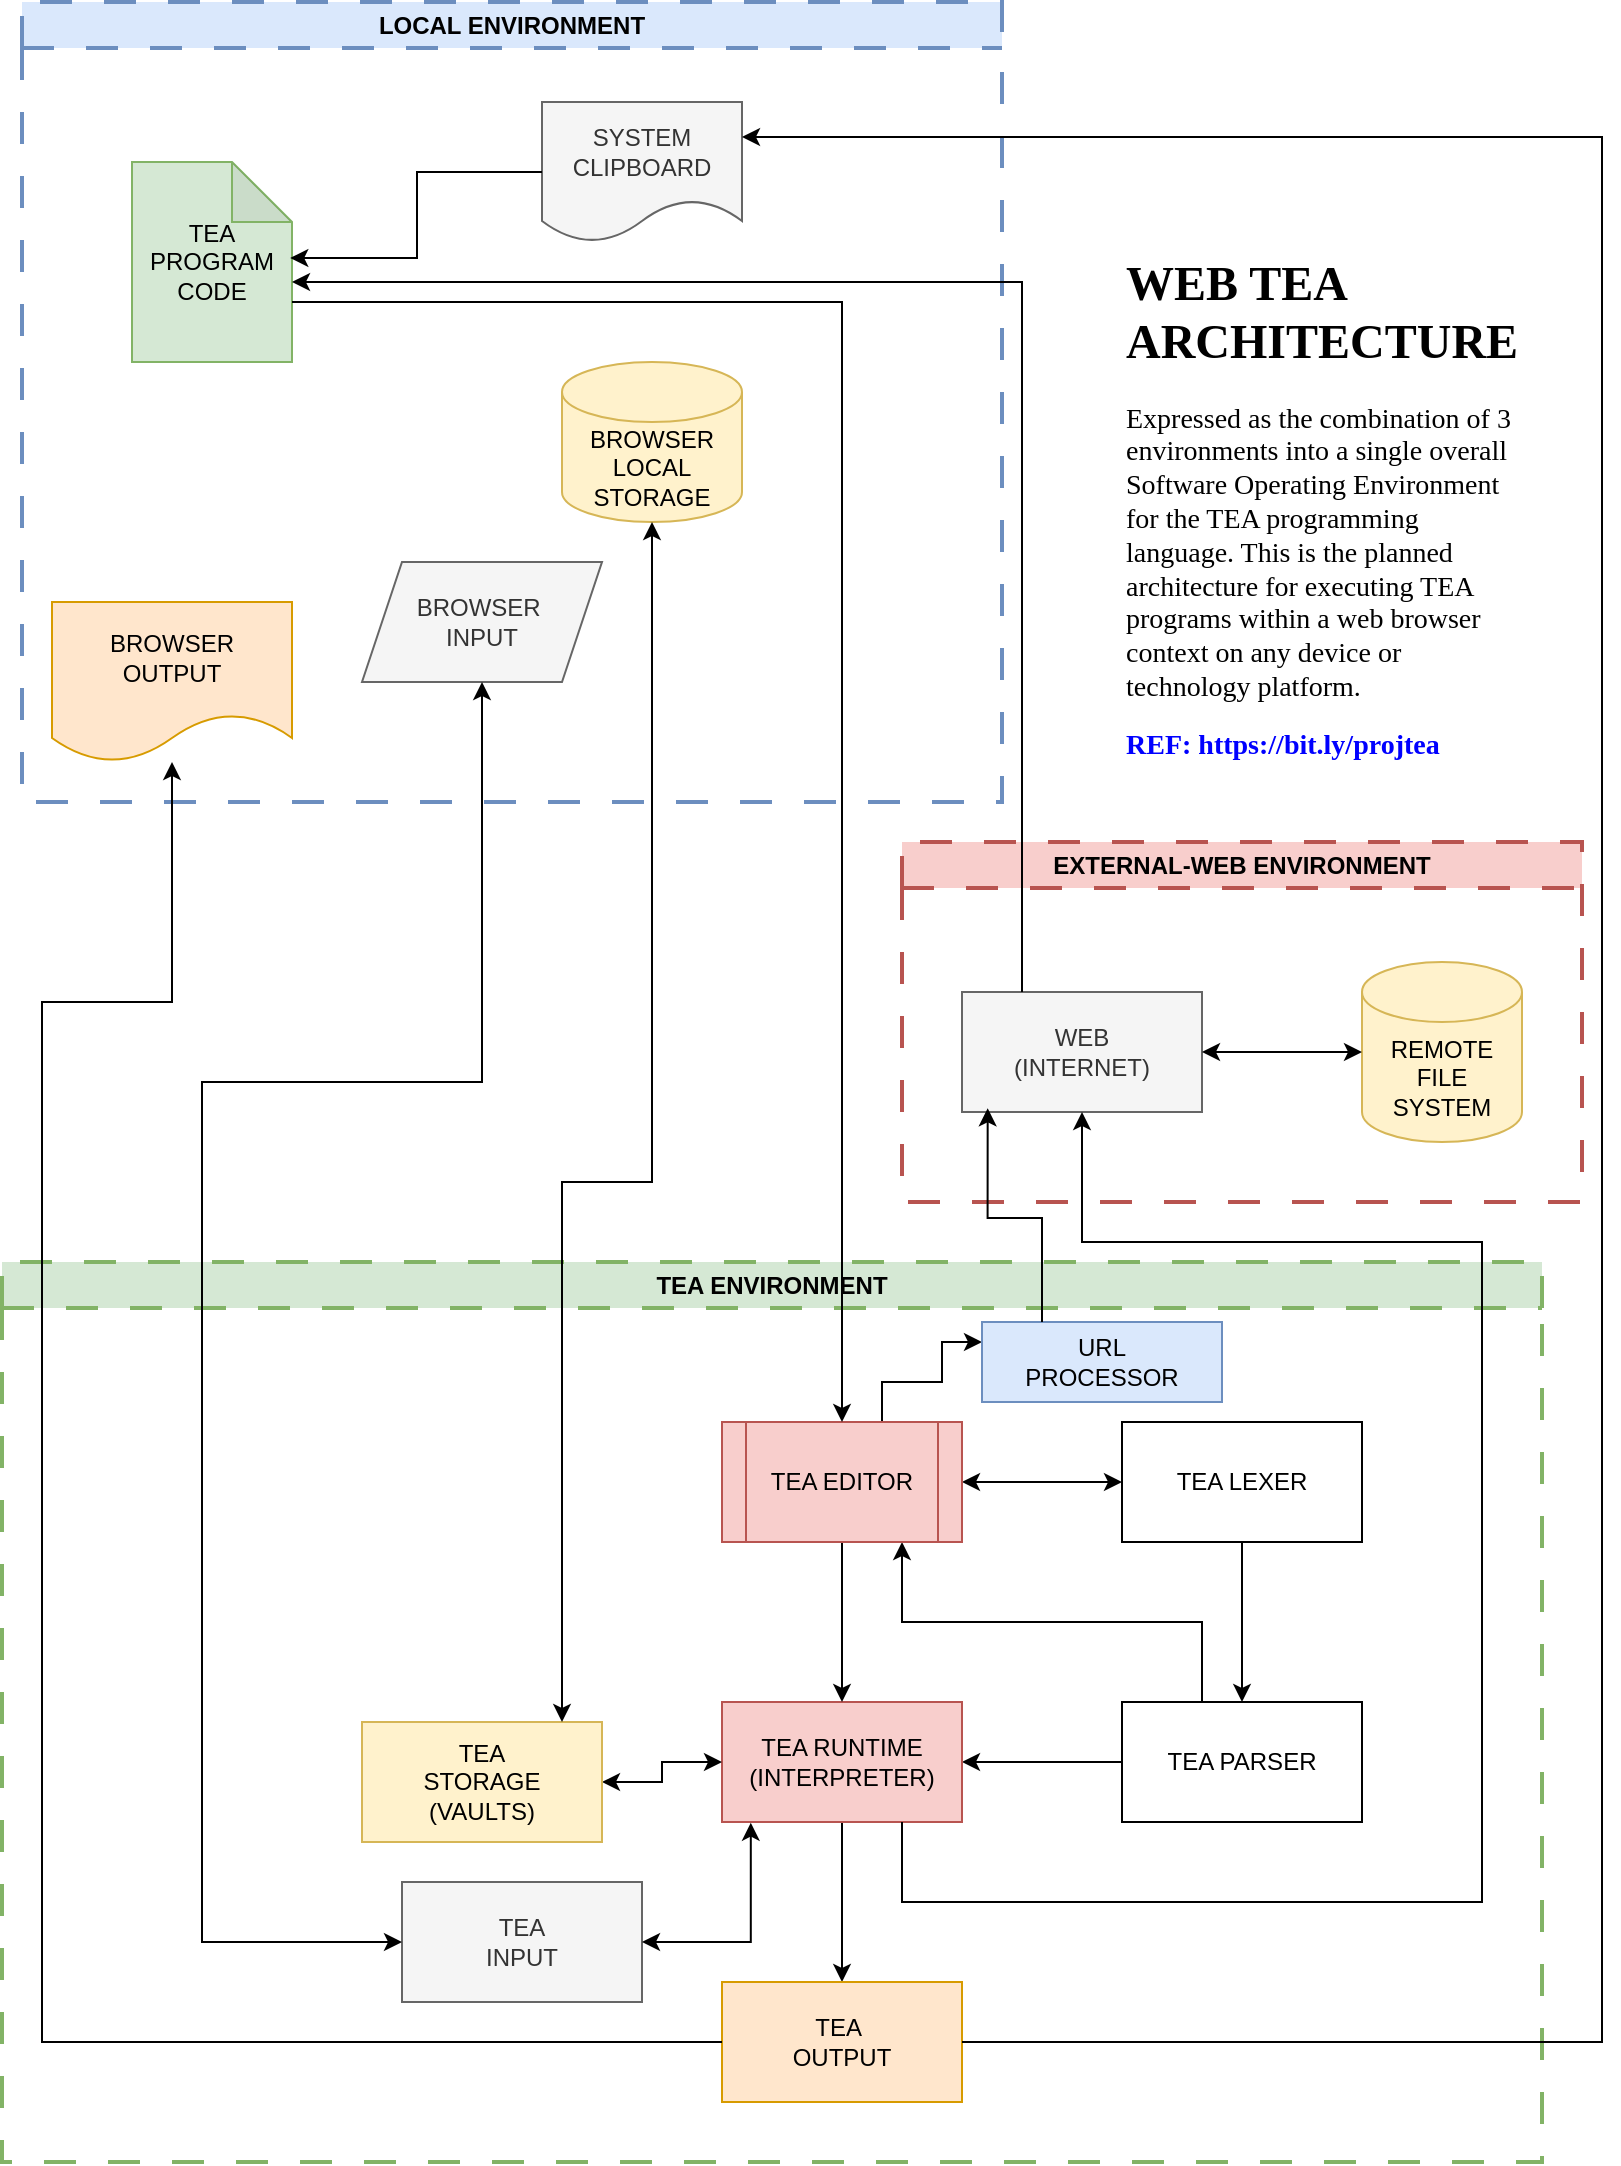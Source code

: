 <mxfile version="26.0.14">
  <diagram name="Page-1" id="HTLUjqHfJ4utQ7miacXs">
    <mxGraphModel dx="1035" dy="622" grid="1" gridSize="10" guides="1" tooltips="1" connect="1" arrows="1" fold="1" page="1" pageScale="1" pageWidth="850" pageHeight="1100" math="0" shadow="0">
      <root>
        <mxCell id="0" />
        <mxCell id="1" parent="0" />
        <mxCell id="xTi0Zi_LLs-lyTjOP0Nf-1" value="LOCAL ENVIRONMENT" style="swimlane;whiteSpace=wrap;html=1;fillColor=#dae8fc;strokeColor=#6c8ebf;gradientColor=none;fillStyle=solid;strokeWidth=2;swimlaneLine=1;dashed=1;dashPattern=8 8;" vertex="1" parent="1">
          <mxGeometry x="50" y="10" width="490" height="400" as="geometry" />
        </mxCell>
        <mxCell id="xTi0Zi_LLs-lyTjOP0Nf-4" value="SYSTEM CLIPBOARD" style="shape=document;whiteSpace=wrap;html=1;boundedLbl=1;fillColor=#f5f5f5;fontColor=#333333;strokeColor=#666666;" vertex="1" parent="xTi0Zi_LLs-lyTjOP0Nf-1">
          <mxGeometry x="260" y="50" width="100" height="70" as="geometry" />
        </mxCell>
        <mxCell id="xTi0Zi_LLs-lyTjOP0Nf-6" value="TEA PROGRAM&lt;div&gt;CODE&lt;/div&gt;" style="shape=note;whiteSpace=wrap;html=1;backgroundOutline=1;darkOpacity=0.05;fillColor=#d5e8d4;strokeColor=#82b366;" vertex="1" parent="xTi0Zi_LLs-lyTjOP0Nf-1">
          <mxGeometry x="55" y="80" width="80" height="100" as="geometry" />
        </mxCell>
        <mxCell id="xTi0Zi_LLs-lyTjOP0Nf-7" style="edgeStyle=orthogonalEdgeStyle;rounded=0;orthogonalLoop=1;jettySize=auto;html=1;entryX=0.989;entryY=0.48;entryDx=0;entryDy=0;entryPerimeter=0;" edge="1" parent="xTi0Zi_LLs-lyTjOP0Nf-1" source="xTi0Zi_LLs-lyTjOP0Nf-4" target="xTi0Zi_LLs-lyTjOP0Nf-6">
          <mxGeometry relative="1" as="geometry" />
        </mxCell>
        <mxCell id="xTi0Zi_LLs-lyTjOP0Nf-19" value="BROWSER&lt;div&gt;LOCAL&lt;/div&gt;&lt;div&gt;STORAGE&lt;/div&gt;" style="shape=cylinder3;whiteSpace=wrap;html=1;boundedLbl=1;backgroundOutline=1;size=15;fillColor=#fff2cc;strokeColor=#d6b656;" vertex="1" parent="xTi0Zi_LLs-lyTjOP0Nf-1">
          <mxGeometry x="270" y="180" width="90" height="80" as="geometry" />
        </mxCell>
        <mxCell id="xTi0Zi_LLs-lyTjOP0Nf-30" value="BROWSER&lt;div&gt;OUTPUT&lt;/div&gt;" style="shape=document;whiteSpace=wrap;html=1;boundedLbl=1;fillColor=#ffe6cc;strokeColor=#d79b00;" vertex="1" parent="xTi0Zi_LLs-lyTjOP0Nf-1">
          <mxGeometry x="15" y="300" width="120" height="80" as="geometry" />
        </mxCell>
        <mxCell id="xTi0Zi_LLs-lyTjOP0Nf-32" value="BROWSER&amp;nbsp;&lt;div&gt;INPUT&lt;/div&gt;" style="shape=parallelogram;perimeter=parallelogramPerimeter;whiteSpace=wrap;html=1;fixedSize=1;fillColor=#f5f5f5;fontColor=#333333;strokeColor=#666666;" vertex="1" parent="xTi0Zi_LLs-lyTjOP0Nf-1">
          <mxGeometry x="170" y="280" width="120" height="60" as="geometry" />
        </mxCell>
        <mxCell id="xTi0Zi_LLs-lyTjOP0Nf-2" value="TEA ENVIRONMENT&lt;span style=&quot;color: rgba(0, 0, 0, 0); font-family: monospace; font-size: 0px; font-weight: 400; text-align: start; text-wrap-mode: nowrap;&quot;&gt;%3CmxGraphModel%3E%3Croot%3E%3CmxCell%20id%3D%220%22%2F%3E%3CmxCell%20id%3D%221%22%20parent%3D%220%22%2F%3E%3CmxCell%20id%3D%222%22%20value%3D%22LOCAL%20ENVIRONMENT%22%20style%3D%22swimlane%3BwhiteSpace%3Dwrap%3Bhtml%3D1%3B%22%20vertex%3D%221%22%20parent%3D%221%22%3E%3CmxGeometry%20x%3D%2240%22%20y%3D%22160%22%20width%3D%22400%22%20height%3D%22340%22%20as%3D%22geometry%22%2F%3E%3C%2FmxCell%3E%3C%2Froot%3E%3C%2FmxGraphModel%3E&lt;/span&gt;" style="swimlane;whiteSpace=wrap;html=1;fillColor=#d5e8d4;strokeColor=#82b366;strokeWidth=2;fillStyle=solid;dashed=1;dashPattern=8 8;" vertex="1" parent="1">
          <mxGeometry x="40" y="640" width="770" height="450" as="geometry" />
        </mxCell>
        <mxCell id="xTi0Zi_LLs-lyTjOP0Nf-12" value="" style="edgeStyle=orthogonalEdgeStyle;rounded=0;orthogonalLoop=1;jettySize=auto;html=1;" edge="1" parent="xTi0Zi_LLs-lyTjOP0Nf-2" source="xTi0Zi_LLs-lyTjOP0Nf-9" target="xTi0Zi_LLs-lyTjOP0Nf-11">
          <mxGeometry relative="1" as="geometry" />
        </mxCell>
        <mxCell id="xTi0Zi_LLs-lyTjOP0Nf-9" value="TEA LEXER" style="whiteSpace=wrap;html=1;" vertex="1" parent="xTi0Zi_LLs-lyTjOP0Nf-2">
          <mxGeometry x="560" y="80" width="120" height="60" as="geometry" />
        </mxCell>
        <mxCell id="xTi0Zi_LLs-lyTjOP0Nf-14" value="" style="edgeStyle=orthogonalEdgeStyle;rounded=0;orthogonalLoop=1;jettySize=auto;html=1;" edge="1" parent="xTi0Zi_LLs-lyTjOP0Nf-2" source="xTi0Zi_LLs-lyTjOP0Nf-11" target="xTi0Zi_LLs-lyTjOP0Nf-13">
          <mxGeometry relative="1" as="geometry" />
        </mxCell>
        <mxCell id="xTi0Zi_LLs-lyTjOP0Nf-26" style="edgeStyle=orthogonalEdgeStyle;rounded=0;orthogonalLoop=1;jettySize=auto;html=1;entryX=0.75;entryY=1;entryDx=0;entryDy=0;" edge="1" parent="xTi0Zi_LLs-lyTjOP0Nf-2" source="xTi0Zi_LLs-lyTjOP0Nf-11" target="xTi0Zi_LLs-lyTjOP0Nf-8">
          <mxGeometry relative="1" as="geometry">
            <Array as="points">
              <mxPoint x="600" y="180" />
              <mxPoint x="450" y="180" />
            </Array>
          </mxGeometry>
        </mxCell>
        <mxCell id="xTi0Zi_LLs-lyTjOP0Nf-11" value="TEA PARSER" style="whiteSpace=wrap;html=1;" vertex="1" parent="xTi0Zi_LLs-lyTjOP0Nf-2">
          <mxGeometry x="560" y="220" width="120" height="60" as="geometry" />
        </mxCell>
        <mxCell id="xTi0Zi_LLs-lyTjOP0Nf-29" value="" style="edgeStyle=orthogonalEdgeStyle;rounded=0;orthogonalLoop=1;jettySize=auto;html=1;entryX=0.5;entryY=0;entryDx=0;entryDy=0;" edge="1" parent="xTi0Zi_LLs-lyTjOP0Nf-2" source="xTi0Zi_LLs-lyTjOP0Nf-13" target="xTi0Zi_LLs-lyTjOP0Nf-28">
          <mxGeometry relative="1" as="geometry">
            <mxPoint x="420" y="360" as="targetPoint" />
          </mxGeometry>
        </mxCell>
        <mxCell id="xTi0Zi_LLs-lyTjOP0Nf-13" value="TEA RUNTIME&lt;div&gt;(INTERPRETER)&lt;/div&gt;" style="whiteSpace=wrap;html=1;fillColor=#f8cecc;strokeColor=#b85450;" vertex="1" parent="xTi0Zi_LLs-lyTjOP0Nf-2">
          <mxGeometry x="360" y="220" width="120" height="60" as="geometry" />
        </mxCell>
        <mxCell id="xTi0Zi_LLs-lyTjOP0Nf-10" value="" style="edgeStyle=orthogonalEdgeStyle;rounded=0;orthogonalLoop=1;jettySize=auto;html=1;startArrow=classic;startFill=1;" edge="1" parent="xTi0Zi_LLs-lyTjOP0Nf-2" source="xTi0Zi_LLs-lyTjOP0Nf-8" target="xTi0Zi_LLs-lyTjOP0Nf-9">
          <mxGeometry relative="1" as="geometry" />
        </mxCell>
        <mxCell id="xTi0Zi_LLs-lyTjOP0Nf-22" style="edgeStyle=orthogonalEdgeStyle;rounded=0;orthogonalLoop=1;jettySize=auto;html=1;" edge="1" parent="xTi0Zi_LLs-lyTjOP0Nf-2" source="xTi0Zi_LLs-lyTjOP0Nf-8" target="xTi0Zi_LLs-lyTjOP0Nf-13">
          <mxGeometry relative="1" as="geometry" />
        </mxCell>
        <mxCell id="xTi0Zi_LLs-lyTjOP0Nf-42" style="edgeStyle=orthogonalEdgeStyle;rounded=0;orthogonalLoop=1;jettySize=auto;html=1;entryX=0;entryY=0.25;entryDx=0;entryDy=0;" edge="1" parent="xTi0Zi_LLs-lyTjOP0Nf-2" source="xTi0Zi_LLs-lyTjOP0Nf-8" target="xTi0Zi_LLs-lyTjOP0Nf-41">
          <mxGeometry relative="1" as="geometry">
            <Array as="points">
              <mxPoint x="440" y="60" />
              <mxPoint x="470" y="60" />
              <mxPoint x="470" y="40" />
            </Array>
          </mxGeometry>
        </mxCell>
        <mxCell id="xTi0Zi_LLs-lyTjOP0Nf-8" value="TEA EDITOR" style="shape=process;whiteSpace=wrap;html=1;backgroundOutline=1;fillColor=#f8cecc;strokeColor=#b85450;" vertex="1" parent="xTi0Zi_LLs-lyTjOP0Nf-2">
          <mxGeometry x="360" y="80" width="120" height="60" as="geometry" />
        </mxCell>
        <mxCell id="xTi0Zi_LLs-lyTjOP0Nf-18" value="" style="edgeStyle=orthogonalEdgeStyle;rounded=0;orthogonalLoop=1;jettySize=auto;html=1;entryX=1;entryY=0.5;entryDx=0;entryDy=0;startArrow=classic;startFill=1;" edge="1" parent="xTi0Zi_LLs-lyTjOP0Nf-2" source="xTi0Zi_LLs-lyTjOP0Nf-13" target="xTi0Zi_LLs-lyTjOP0Nf-17">
          <mxGeometry relative="1" as="geometry">
            <mxPoint x="330" y="270" as="targetPoint" />
          </mxGeometry>
        </mxCell>
        <mxCell id="xTi0Zi_LLs-lyTjOP0Nf-17" value="TEA&lt;div&gt;STORAGE&lt;/div&gt;&lt;div&gt;(VAULTS)&lt;/div&gt;" style="whiteSpace=wrap;html=1;fillColor=#fff2cc;strokeColor=#d6b656;" vertex="1" parent="xTi0Zi_LLs-lyTjOP0Nf-2">
          <mxGeometry x="180" y="230" width="120" height="60" as="geometry" />
        </mxCell>
        <mxCell id="xTi0Zi_LLs-lyTjOP0Nf-28" value="TEA&amp;nbsp;&lt;div&gt;OUTPUT&lt;/div&gt;" style="whiteSpace=wrap;html=1;fillColor=#ffe6cc;strokeColor=#d79b00;" vertex="1" parent="xTi0Zi_LLs-lyTjOP0Nf-2">
          <mxGeometry x="360" y="360" width="120" height="60" as="geometry" />
        </mxCell>
        <mxCell id="xTi0Zi_LLs-lyTjOP0Nf-33" value="TEA&lt;div&gt;INPUT&lt;/div&gt;" style="whiteSpace=wrap;html=1;fillColor=#f5f5f5;fontColor=#333333;strokeColor=#666666;" vertex="1" parent="xTi0Zi_LLs-lyTjOP0Nf-2">
          <mxGeometry x="200" y="310" width="120" height="60" as="geometry" />
        </mxCell>
        <mxCell id="xTi0Zi_LLs-lyTjOP0Nf-35" style="edgeStyle=orthogonalEdgeStyle;rounded=0;orthogonalLoop=1;jettySize=auto;html=1;entryX=0.12;entryY=1.006;entryDx=0;entryDy=0;entryPerimeter=0;startArrow=classic;startFill=1;" edge="1" parent="xTi0Zi_LLs-lyTjOP0Nf-2" source="xTi0Zi_LLs-lyTjOP0Nf-33" target="xTi0Zi_LLs-lyTjOP0Nf-13">
          <mxGeometry relative="1" as="geometry" />
        </mxCell>
        <mxCell id="xTi0Zi_LLs-lyTjOP0Nf-41" value="URL&lt;div&gt;PROCESSOR&lt;/div&gt;" style="rounded=0;whiteSpace=wrap;html=1;fillColor=#dae8fc;strokeColor=#6c8ebf;" vertex="1" parent="xTi0Zi_LLs-lyTjOP0Nf-2">
          <mxGeometry x="490" y="30" width="120" height="40" as="geometry" />
        </mxCell>
        <mxCell id="xTi0Zi_LLs-lyTjOP0Nf-3" value="EXTERNAL-WEB ENVIRONMENT" style="swimlane;whiteSpace=wrap;html=1;fillColor=#f8cecc;strokeColor=#b85450;fillStyle=solid;gradientColor=none;glass=0;shadow=0;rounded=0;strokeWidth=2;dashed=1;dashPattern=8 8;" vertex="1" parent="1">
          <mxGeometry x="490" y="430" width="340" height="180" as="geometry" />
        </mxCell>
        <mxCell id="xTi0Zi_LLs-lyTjOP0Nf-36" value="WEB&lt;div&gt;(INTERNET)&lt;/div&gt;" style="rounded=0;whiteSpace=wrap;html=1;fillColor=#f5f5f5;fontColor=#333333;strokeColor=#666666;" vertex="1" parent="xTi0Zi_LLs-lyTjOP0Nf-3">
          <mxGeometry x="30" y="75" width="120" height="60" as="geometry" />
        </mxCell>
        <mxCell id="xTi0Zi_LLs-lyTjOP0Nf-37" value="REMOTE&lt;div&gt;FILE&lt;/div&gt;&lt;div&gt;SYSTEM&lt;/div&gt;" style="shape=cylinder3;whiteSpace=wrap;html=1;boundedLbl=1;backgroundOutline=1;size=15;fillColor=#fff2cc;strokeColor=#d6b656;" vertex="1" parent="xTi0Zi_LLs-lyTjOP0Nf-3">
          <mxGeometry x="230" y="60" width="80" height="90" as="geometry" />
        </mxCell>
        <mxCell id="xTi0Zi_LLs-lyTjOP0Nf-38" style="edgeStyle=orthogonalEdgeStyle;rounded=0;orthogonalLoop=1;jettySize=auto;html=1;entryX=0;entryY=0.5;entryDx=0;entryDy=0;entryPerimeter=0;startArrow=classic;startFill=1;" edge="1" parent="xTi0Zi_LLs-lyTjOP0Nf-3" source="xTi0Zi_LLs-lyTjOP0Nf-36" target="xTi0Zi_LLs-lyTjOP0Nf-37">
          <mxGeometry relative="1" as="geometry" />
        </mxCell>
        <mxCell id="xTi0Zi_LLs-lyTjOP0Nf-20" style="edgeStyle=orthogonalEdgeStyle;rounded=0;orthogonalLoop=1;jettySize=auto;html=1;entryX=0.5;entryY=1;entryDx=0;entryDy=0;entryPerimeter=0;startArrow=classic;startFill=1;" edge="1" parent="1" source="xTi0Zi_LLs-lyTjOP0Nf-17" target="xTi0Zi_LLs-lyTjOP0Nf-19">
          <mxGeometry relative="1" as="geometry">
            <Array as="points">
              <mxPoint x="320" y="600" />
              <mxPoint x="365" y="600" />
            </Array>
          </mxGeometry>
        </mxCell>
        <mxCell id="xTi0Zi_LLs-lyTjOP0Nf-21" style="edgeStyle=orthogonalEdgeStyle;rounded=0;orthogonalLoop=1;jettySize=auto;html=1;entryX=0.5;entryY=0;entryDx=0;entryDy=0;" edge="1" parent="1" source="xTi0Zi_LLs-lyTjOP0Nf-6" target="xTi0Zi_LLs-lyTjOP0Nf-8">
          <mxGeometry relative="1" as="geometry">
            <Array as="points">
              <mxPoint x="460" y="160" />
            </Array>
          </mxGeometry>
        </mxCell>
        <mxCell id="xTi0Zi_LLs-lyTjOP0Nf-31" style="edgeStyle=orthogonalEdgeStyle;rounded=0;orthogonalLoop=1;jettySize=auto;html=1;" edge="1" parent="1" source="xTi0Zi_LLs-lyTjOP0Nf-28" target="xTi0Zi_LLs-lyTjOP0Nf-30">
          <mxGeometry relative="1" as="geometry">
            <Array as="points">
              <mxPoint x="60" y="1030" />
              <mxPoint x="60" y="510" />
              <mxPoint x="125" y="510" />
            </Array>
          </mxGeometry>
        </mxCell>
        <mxCell id="xTi0Zi_LLs-lyTjOP0Nf-34" value="" style="edgeStyle=orthogonalEdgeStyle;rounded=0;orthogonalLoop=1;jettySize=auto;html=1;startArrow=classic;startFill=1;" edge="1" parent="1" source="xTi0Zi_LLs-lyTjOP0Nf-32" target="xTi0Zi_LLs-lyTjOP0Nf-33">
          <mxGeometry relative="1" as="geometry">
            <Array as="points">
              <mxPoint x="280" y="550" />
              <mxPoint x="140" y="550" />
              <mxPoint x="140" y="980" />
            </Array>
          </mxGeometry>
        </mxCell>
        <mxCell id="xTi0Zi_LLs-lyTjOP0Nf-39" style="edgeStyle=orthogonalEdgeStyle;rounded=0;orthogonalLoop=1;jettySize=auto;html=1;" edge="1" parent="1" source="xTi0Zi_LLs-lyTjOP0Nf-13" target="xTi0Zi_LLs-lyTjOP0Nf-36">
          <mxGeometry relative="1" as="geometry">
            <Array as="points">
              <mxPoint x="490" y="960" />
              <mxPoint x="780" y="960" />
              <mxPoint x="780" y="630" />
              <mxPoint x="580" y="630" />
            </Array>
          </mxGeometry>
        </mxCell>
        <mxCell id="xTi0Zi_LLs-lyTjOP0Nf-40" style="edgeStyle=orthogonalEdgeStyle;rounded=0;orthogonalLoop=1;jettySize=auto;html=1;" edge="1" parent="1" source="xTi0Zi_LLs-lyTjOP0Nf-36" target="xTi0Zi_LLs-lyTjOP0Nf-6">
          <mxGeometry relative="1" as="geometry">
            <Array as="points">
              <mxPoint x="550" y="150" />
            </Array>
          </mxGeometry>
        </mxCell>
        <mxCell id="xTi0Zi_LLs-lyTjOP0Nf-43" style="edgeStyle=orthogonalEdgeStyle;rounded=0;orthogonalLoop=1;jettySize=auto;html=1;entryX=0.107;entryY=0.969;entryDx=0;entryDy=0;entryPerimeter=0;" edge="1" parent="1" source="xTi0Zi_LLs-lyTjOP0Nf-41" target="xTi0Zi_LLs-lyTjOP0Nf-36">
          <mxGeometry relative="1" as="geometry">
            <Array as="points">
              <mxPoint x="560" y="618" />
              <mxPoint x="533" y="618" />
            </Array>
          </mxGeometry>
        </mxCell>
        <mxCell id="xTi0Zi_LLs-lyTjOP0Nf-44" style="edgeStyle=orthogonalEdgeStyle;rounded=0;orthogonalLoop=1;jettySize=auto;html=1;entryX=1;entryY=0.25;entryDx=0;entryDy=0;" edge="1" parent="1" source="xTi0Zi_LLs-lyTjOP0Nf-28" target="xTi0Zi_LLs-lyTjOP0Nf-4">
          <mxGeometry relative="1" as="geometry">
            <Array as="points">
              <mxPoint x="840" y="1030" />
              <mxPoint x="840" y="78" />
            </Array>
          </mxGeometry>
        </mxCell>
        <mxCell id="xTi0Zi_LLs-lyTjOP0Nf-45" value="&lt;h1 style=&quot;margin-top: 0px;&quot;&gt;&lt;font face=&quot;Times New Roman&quot;&gt;WEB TEA ARCHITECTURE&lt;/font&gt;&lt;/h1&gt;&lt;p&gt;&lt;font style=&quot;font-size: 14px;&quot; face=&quot;Times New Roman&quot;&gt;Expressed as the combination of&amp;nbsp;&lt;span style=&quot;background-color: transparent; color: light-dark(rgb(0, 0, 0), rgb(255, 255, 255));&quot;&gt;3 environments into a single overall Software Operating Environment for the TEA programming language. This is the planned architecture for executing TEA programs within a web browser context on any device or technology platform.&lt;/span&gt;&lt;/font&gt;&lt;/p&gt;&lt;p&gt;&lt;font face=&quot;Lucida Console&quot; style=&quot;font-size: 14px; color: light-dark(rgb(0, 0, 255), rgb(255, 255, 255));&quot;&gt;&lt;span style=&quot;background-color: transparent;&quot;&gt;&lt;b style=&quot;&quot;&gt;REF: https://bit.ly/projtea&lt;/b&gt;&lt;/span&gt;&lt;/font&gt;&lt;/p&gt;" style="text;html=1;whiteSpace=wrap;overflow=hidden;rounded=0;" vertex="1" parent="1">
          <mxGeometry x="600" y="130" width="200" height="280" as="geometry" />
        </mxCell>
      </root>
    </mxGraphModel>
  </diagram>
</mxfile>
